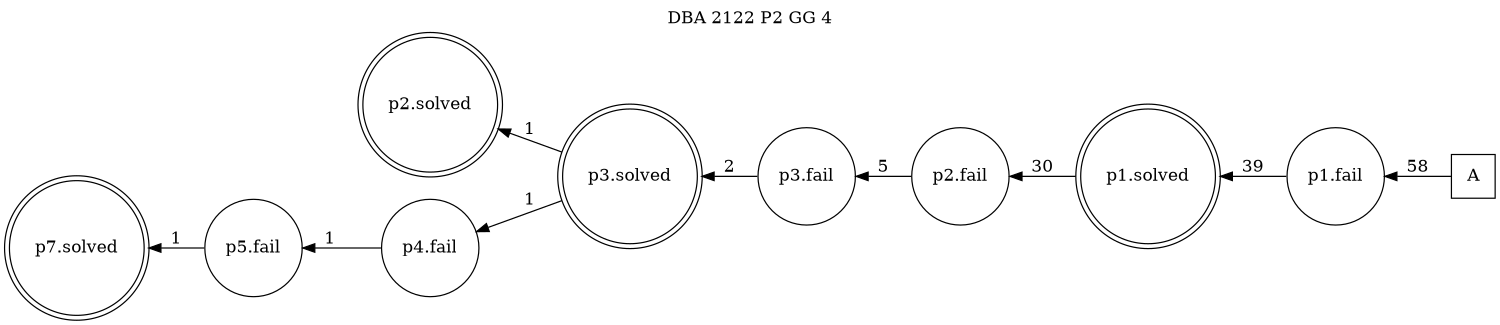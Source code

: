digraph DBA_2122_P2_GG_4 {
labelloc="tl"
label= " DBA 2122 P2 GG 4 "
rankdir="RL";
graph [ size=" 10 , 10 !"]

"A" [shape="square" label="A"]
"p1.fail" [shape="circle" label="p1.fail"]
"p1.solved" [shape="doublecircle" label="p1.solved"]
"p2.fail" [shape="circle" label="p2.fail"]
"p3.fail" [shape="circle" label="p3.fail"]
"p3.solved" [shape="doublecircle" label="p3.solved"]
"p2.solved" [shape="doublecircle" label="p2.solved"]
"p4.fail" [shape="circle" label="p4.fail"]
"p5.fail" [shape="circle" label="p5.fail"]
"p7.solved" [shape="doublecircle" label="p7.solved"]
"A" -> "p1.fail" [ label=58]
"p1.fail" -> "p1.solved" [ label=39]
"p1.solved" -> "p2.fail" [ label=30]
"p2.fail" -> "p3.fail" [ label=5]
"p3.fail" -> "p3.solved" [ label=2]
"p3.solved" -> "p2.solved" [ label=1]
"p3.solved" -> "p4.fail" [ label=1]
"p4.fail" -> "p5.fail" [ label=1]
"p5.fail" -> "p7.solved" [ label=1]
}
